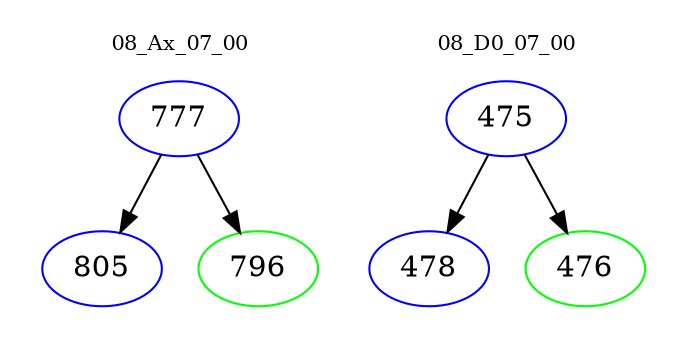 digraph{
subgraph cluster_0 {
color = white
label = "08_Ax_07_00";
fontsize=10;
T0_777 [label="777", color="blue"]
T0_777 -> T0_805 [color="black"]
T0_805 [label="805", color="blue"]
T0_777 -> T0_796 [color="black"]
T0_796 [label="796", color="green"]
}
subgraph cluster_1 {
color = white
label = "08_D0_07_00";
fontsize=10;
T1_475 [label="475", color="blue"]
T1_475 -> T1_478 [color="black"]
T1_478 [label="478", color="blue"]
T1_475 -> T1_476 [color="black"]
T1_476 [label="476", color="green"]
}
}
